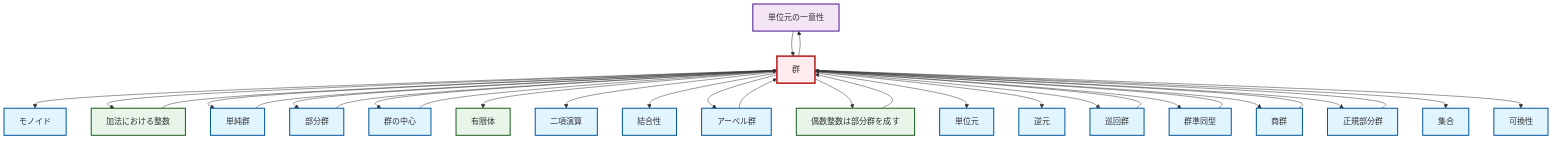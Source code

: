 graph TD
    classDef definition fill:#e1f5fe,stroke:#01579b,stroke-width:2px
    classDef theorem fill:#f3e5f5,stroke:#4a148c,stroke-width:2px
    classDef axiom fill:#fff3e0,stroke:#e65100,stroke-width:2px
    classDef example fill:#e8f5e9,stroke:#1b5e20,stroke-width:2px
    classDef current fill:#ffebee,stroke:#b71c1c,stroke-width:3px
    thm-unique-identity["単位元の一意性"]:::theorem
    def-binary-operation["二項演算"]:::definition
    def-set["集合"]:::definition
    ex-integers-addition["加法における整数"]:::example
    def-identity-element["単位元"]:::definition
    def-abelian-group["アーベル群"]:::definition
    def-normal-subgroup["正規部分群"]:::definition
    ex-even-integers-subgroup["偶数整数は部分群を成す"]:::example
    def-inverse-element["逆元"]:::definition
    def-homomorphism["群準同型"]:::definition
    def-simple-group["単純群"]:::definition
    ex-finite-field["有限体"]:::example
    def-commutativity["可換性"]:::definition
    def-center-of-group["群の中心"]:::definition
    def-associativity["結合性"]:::definition
    def-subgroup["部分群"]:::definition
    def-monoid["モノイド"]:::definition
    def-cyclic-group["巡回群"]:::definition
    def-group["群"]:::definition
    def-quotient-group["商群"]:::definition
    def-group --> thm-unique-identity
    def-normal-subgroup --> def-group
    def-group --> def-monoid
    def-group --> ex-integers-addition
    ex-integers-addition --> def-group
    def-group --> def-simple-group
    def-abelian-group --> def-group
    thm-unique-identity --> def-group
    def-cyclic-group --> def-group
    def-group --> def-subgroup
    ex-even-integers-subgroup --> def-group
    def-group --> def-center-of-group
    def-group --> ex-finite-field
    def-group --> def-binary-operation
    def-homomorphism --> def-group
    def-subgroup --> def-group
    def-quotient-group --> def-group
    def-group --> def-associativity
    def-group --> def-abelian-group
    def-group --> ex-even-integers-subgroup
    def-group --> def-identity-element
    def-simple-group --> def-group
    def-group --> def-inverse-element
    def-group --> def-cyclic-group
    def-group --> def-homomorphism
    def-group --> def-quotient-group
    def-center-of-group --> def-group
    def-group --> def-normal-subgroup
    def-group --> def-set
    def-group --> def-commutativity
    class def-group current